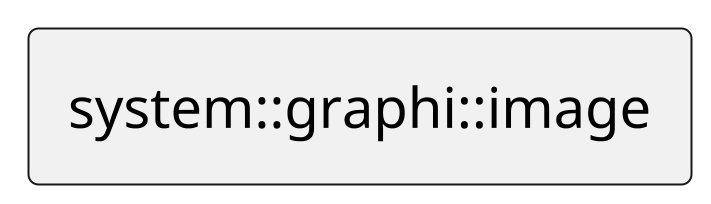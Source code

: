 @startuml
scale 250 width
scale 250 height


   package system::graphi::image <<Rectangle>>{

}
@enduml
